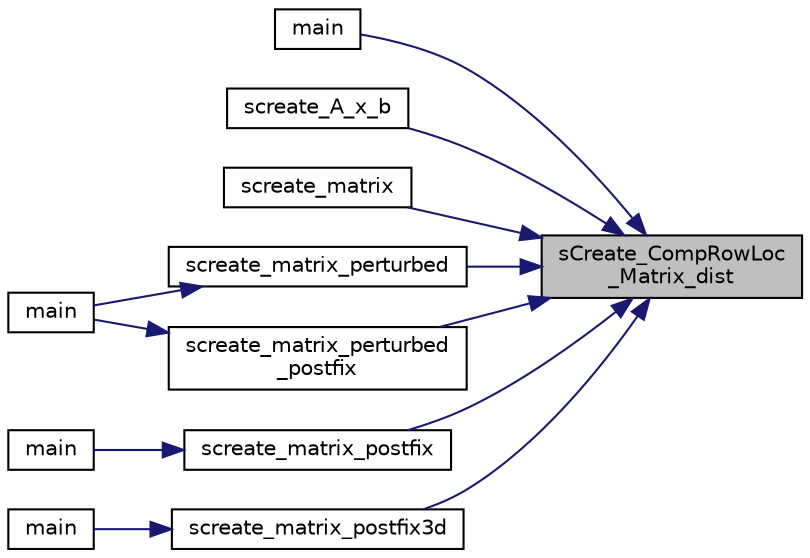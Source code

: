 digraph "sCreate_CompRowLoc_Matrix_dist"
{
 // LATEX_PDF_SIZE
  edge [fontname="Helvetica",fontsize="10",labelfontname="Helvetica",labelfontsize="10"];
  node [fontname="Helvetica",fontsize="10",shape=record];
  rankdir="RL";
  Node1 [label="sCreate_CompRowLoc\l_Matrix_dist",height=0.2,width=0.4,color="black", fillcolor="grey75", style="filled", fontcolor="black",tooltip=" "];
  Node1 -> Node2 [dir="back",color="midnightblue",fontsize="10",style="solid",fontname="Helvetica"];
  Node2 [label="main",height=0.2,width=0.4,color="black", fillcolor="white", style="filled",URL="$psdrive3_8c.html#a0ddf1224851353fc92bfbff6f499fa97",tooltip=" "];
  Node1 -> Node3 [dir="back",color="midnightblue",fontsize="10",style="solid",fontname="Helvetica"];
  Node3 [label="screate_A_x_b",height=0.2,width=0.4,color="black", fillcolor="white", style="filled",URL="$screate__A__x__b_8c.html#ae0e49990bec7cb0473bb08055f0497ff",tooltip=" "];
  Node1 -> Node4 [dir="back",color="midnightblue",fontsize="10",style="solid",fontname="Helvetica"];
  Node4 [label="screate_matrix",height=0.2,width=0.4,color="black", fillcolor="white", style="filled",URL="$superlu__sdefs_8h.html#a05e4e4581981dc1ca7b42e9b14184c75",tooltip=" "];
  Node1 -> Node5 [dir="back",color="midnightblue",fontsize="10",style="solid",fontname="Helvetica"];
  Node5 [label="screate_matrix_perturbed",height=0.2,width=0.4,color="black", fillcolor="white", style="filled",URL="$screate__matrix__perturbed_8c.html#ab23989fdc5d231a19e7b01e178ebe7d0",tooltip=" "];
  Node5 -> Node6 [dir="back",color="midnightblue",fontsize="10",style="solid",fontname="Helvetica"];
  Node6 [label="main",height=0.2,width=0.4,color="black", fillcolor="white", style="filled",URL="$psdrive2_8c.html#a0ddf1224851353fc92bfbff6f499fa97",tooltip=" "];
  Node1 -> Node7 [dir="back",color="midnightblue",fontsize="10",style="solid",fontname="Helvetica"];
  Node7 [label="screate_matrix_perturbed\l_postfix",height=0.2,width=0.4,color="black", fillcolor="white", style="filled",URL="$screate__matrix__perturbed_8c.html#a8b1c4335cc228aea074ea0d727298519",tooltip=" "];
  Node7 -> Node6 [dir="back",color="midnightblue",fontsize="10",style="solid",fontname="Helvetica"];
  Node1 -> Node8 [dir="back",color="midnightblue",fontsize="10",style="solid",fontname="Helvetica"];
  Node8 [label="screate_matrix_postfix",height=0.2,width=0.4,color="black", fillcolor="white", style="filled",URL="$superlu__sdefs_8h.html#a001deab0826000767ebb5b84ecf81e8b",tooltip=" "];
  Node8 -> Node9 [dir="back",color="midnightblue",fontsize="10",style="solid",fontname="Helvetica"];
  Node9 [label="main",height=0.2,width=0.4,color="black", fillcolor="white", style="filled",URL="$psdrive_8c.html#a0ddf1224851353fc92bfbff6f499fa97",tooltip=" "];
  Node1 -> Node10 [dir="back",color="midnightblue",fontsize="10",style="solid",fontname="Helvetica"];
  Node10 [label="screate_matrix_postfix3d",height=0.2,width=0.4,color="black", fillcolor="white", style="filled",URL="$superlu__sdefs_8h.html#a07610464e5a76a8b5ea7b46b4285b6ad",tooltip=" "];
  Node10 -> Node11 [dir="back",color="midnightblue",fontsize="10",style="solid",fontname="Helvetica"];
  Node11 [label="main",height=0.2,width=0.4,color="black", fillcolor="white", style="filled",URL="$psdrive3d_8c.html#a0ddf1224851353fc92bfbff6f499fa97",tooltip=" "];
}
